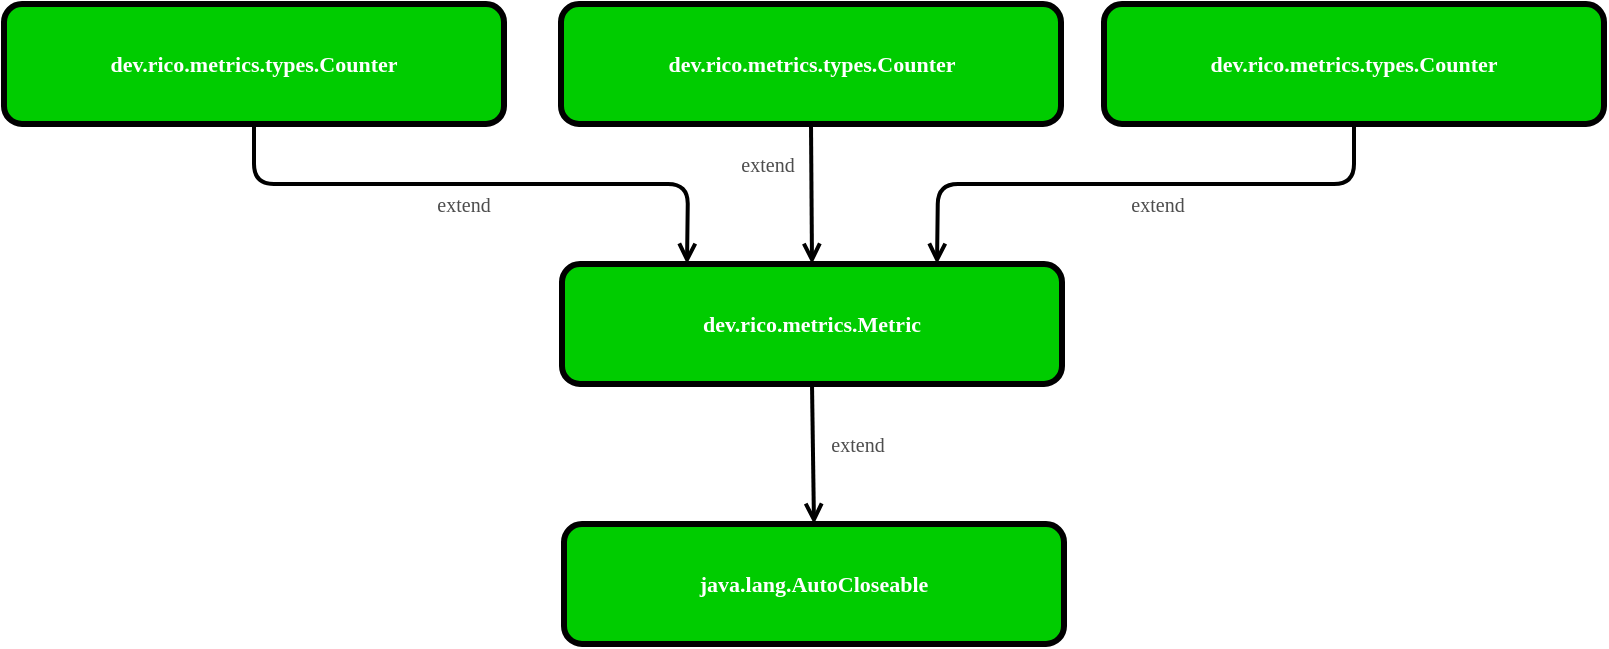 <mxfile version="13.0.3" type="device"><diagram id="aDfq1Rw57fvB4JU4S8CA" name="Page-1"><mxGraphModel dx="946" dy="571" grid="1" gridSize="10" guides="1" tooltips="1" connect="1" arrows="1" fold="1" page="1" pageScale="1" pageWidth="827" pageHeight="1169" math="0" shadow="0" extFonts="Source Code Pro^https://fonts.googleapis.com/css?family=Source+Code+Pro"><root><mxCell id="0"/><mxCell id="1" parent="0"/><mxCell id="--vTmRe9Wix-luCdTnUU-2" value="" style="endArrow=open;html=1;endFill=0;strokeWidth=2;exitX=0.5;exitY=1;exitDx=0;exitDy=0;entryX=0.5;entryY=0;entryDx=0;entryDy=0;" edge="1" parent="1" source="--vTmRe9Wix-luCdTnUU-6" target="--vTmRe9Wix-luCdTnUU-7"><mxGeometry width="50" height="50" relative="1" as="geometry"><mxPoint x="613" y="300" as="sourcePoint"/><mxPoint x="623" y="370" as="targetPoint"/></mxGeometry></mxCell><mxCell id="--vTmRe9Wix-luCdTnUU-3" value="&lt;font style=&quot;font-size: 11px;&quot;&gt;&lt;span style=&quot;font-size: 11px;&quot;&gt;dev.rico.metrics.types.Counter&lt;/span&gt;&lt;/font&gt;" style="rounded=1;whiteSpace=wrap;html=1;strokeWidth=3;fillColor=#00CC00;fontFamily=Source Code Pro;FType=g;fontStyle=1;fontSize=11;gradientColor=none;fontColor=#FFFFFF;" vertex="1" parent="1"><mxGeometry x="13" y="30" width="250" height="60" as="geometry"/></mxCell><mxCell id="--vTmRe9Wix-luCdTnUU-4" value="&lt;font style=&quot;font-size: 11px;&quot;&gt;&lt;span style=&quot;font-size: 11px;&quot;&gt;dev.rico.metrics.types.Counter&lt;/span&gt;&lt;/font&gt;" style="rounded=1;whiteSpace=wrap;html=1;strokeWidth=3;fillColor=#00CC00;fontFamily=Source Code Pro;FType=g;fontStyle=1;fontSize=11;gradientColor=none;fontColor=#FFFFFF;" vertex="1" parent="1"><mxGeometry x="291.5" y="30" width="250" height="60" as="geometry"/></mxCell><mxCell id="--vTmRe9Wix-luCdTnUU-5" value="&lt;font style=&quot;font-size: 11px;&quot;&gt;&lt;span style=&quot;font-size: 11px;&quot;&gt;dev.rico.metrics.types.Counter&lt;/span&gt;&lt;/font&gt;" style="rounded=1;whiteSpace=wrap;html=1;strokeWidth=3;fillColor=#00CC00;fontFamily=Source Code Pro;FType=g;fontStyle=1;fontSize=11;gradientColor=none;fontColor=#FFFFFF;" vertex="1" parent="1"><mxGeometry x="563" y="30" width="250" height="60" as="geometry"/></mxCell><mxCell id="--vTmRe9Wix-luCdTnUU-6" value="&lt;font&gt;&lt;span&gt;dev.rico.metrics.Metric&lt;/span&gt;&lt;/font&gt;" style="rounded=1;whiteSpace=wrap;html=1;strokeWidth=3;fillColor=#00CC00;fontFamily=Source Code Pro;FType=g;fontStyle=1;fontSize=11;gradientColor=none;fontColor=#FFFFFF;" vertex="1" parent="1"><mxGeometry x="292" y="160" width="250" height="60" as="geometry"/></mxCell><mxCell id="--vTmRe9Wix-luCdTnUU-7" value="&lt;font&gt;&lt;span&gt;java.lang.AutoCloseable&lt;/span&gt;&lt;/font&gt;" style="rounded=1;whiteSpace=wrap;html=1;strokeWidth=3;fillColor=#00CC00;fontFamily=Source Code Pro;FType=g;fontStyle=1;fontSize=11;gradientColor=none;fontColor=#FFFFFF;" vertex="1" parent="1"><mxGeometry x="293" y="290" width="250" height="60" as="geometry"/></mxCell><mxCell id="--vTmRe9Wix-luCdTnUU-8" value="extend" style="text;html=1;strokeColor=none;fillColor=none;align=center;verticalAlign=middle;whiteSpace=wrap;rounded=0;fontFamily=Source Code Pro;fontSize=10;fontColor=#4D4D4D;" vertex="1" parent="1"><mxGeometry x="420" y="240" width="40" height="20" as="geometry"/></mxCell><mxCell id="--vTmRe9Wix-luCdTnUU-9" value="" style="endArrow=open;html=1;endFill=0;strokeWidth=2;exitX=0.5;exitY=1;exitDx=0;exitDy=0;entryX=0.25;entryY=0;entryDx=0;entryDy=0;" edge="1" parent="1" source="--vTmRe9Wix-luCdTnUU-3" target="--vTmRe9Wix-luCdTnUU-6"><mxGeometry width="50" height="50" relative="1" as="geometry"><mxPoint x="427" y="230" as="sourcePoint"/><mxPoint x="428" y="300" as="targetPoint"/><Array as="points"><mxPoint x="138" y="120"/><mxPoint x="355" y="120"/></Array></mxGeometry></mxCell><mxCell id="--vTmRe9Wix-luCdTnUU-10" value="" style="endArrow=open;html=1;endFill=0;strokeWidth=2;exitX=0.5;exitY=1;exitDx=0;exitDy=0;entryX=0.5;entryY=0;entryDx=0;entryDy=0;" edge="1" parent="1" source="--vTmRe9Wix-luCdTnUU-4" target="--vTmRe9Wix-luCdTnUU-6"><mxGeometry width="50" height="50" relative="1" as="geometry"><mxPoint x="148" y="100" as="sourcePoint"/><mxPoint x="364.5" y="170" as="targetPoint"/></mxGeometry></mxCell><mxCell id="--vTmRe9Wix-luCdTnUU-11" value="" style="endArrow=open;html=1;endFill=0;strokeWidth=2;exitX=0.5;exitY=1;exitDx=0;exitDy=0;entryX=0.75;entryY=0;entryDx=0;entryDy=0;" edge="1" parent="1" source="--vTmRe9Wix-luCdTnUU-5" target="--vTmRe9Wix-luCdTnUU-6"><mxGeometry width="50" height="50" relative="1" as="geometry"><mxPoint x="426.5" y="100" as="sourcePoint"/><mxPoint x="427" y="170" as="targetPoint"/><Array as="points"><mxPoint x="688" y="120"/><mxPoint x="480" y="120"/></Array></mxGeometry></mxCell><mxCell id="--vTmRe9Wix-luCdTnUU-12" value="extend" style="text;html=1;strokeColor=none;fillColor=none;align=center;verticalAlign=middle;whiteSpace=wrap;rounded=0;fontFamily=Source Code Pro;fontSize=10;fontColor=#4D4D4D;" vertex="1" parent="1"><mxGeometry x="570" y="120" width="40" height="20" as="geometry"/></mxCell><mxCell id="--vTmRe9Wix-luCdTnUU-13" value="extend" style="text;html=1;strokeColor=none;fillColor=none;align=center;verticalAlign=middle;whiteSpace=wrap;rounded=0;fontFamily=Source Code Pro;fontSize=10;fontColor=#4D4D4D;" vertex="1" parent="1"><mxGeometry x="223" y="120" width="40" height="20" as="geometry"/></mxCell><mxCell id="--vTmRe9Wix-luCdTnUU-14" value="extend" style="text;html=1;strokeColor=none;fillColor=none;align=center;verticalAlign=middle;whiteSpace=wrap;rounded=0;fontFamily=Source Code Pro;fontSize=10;fontColor=#4D4D4D;" vertex="1" parent="1"><mxGeometry x="375" y="100" width="40" height="20" as="geometry"/></mxCell></root></mxGraphModel></diagram></mxfile>
